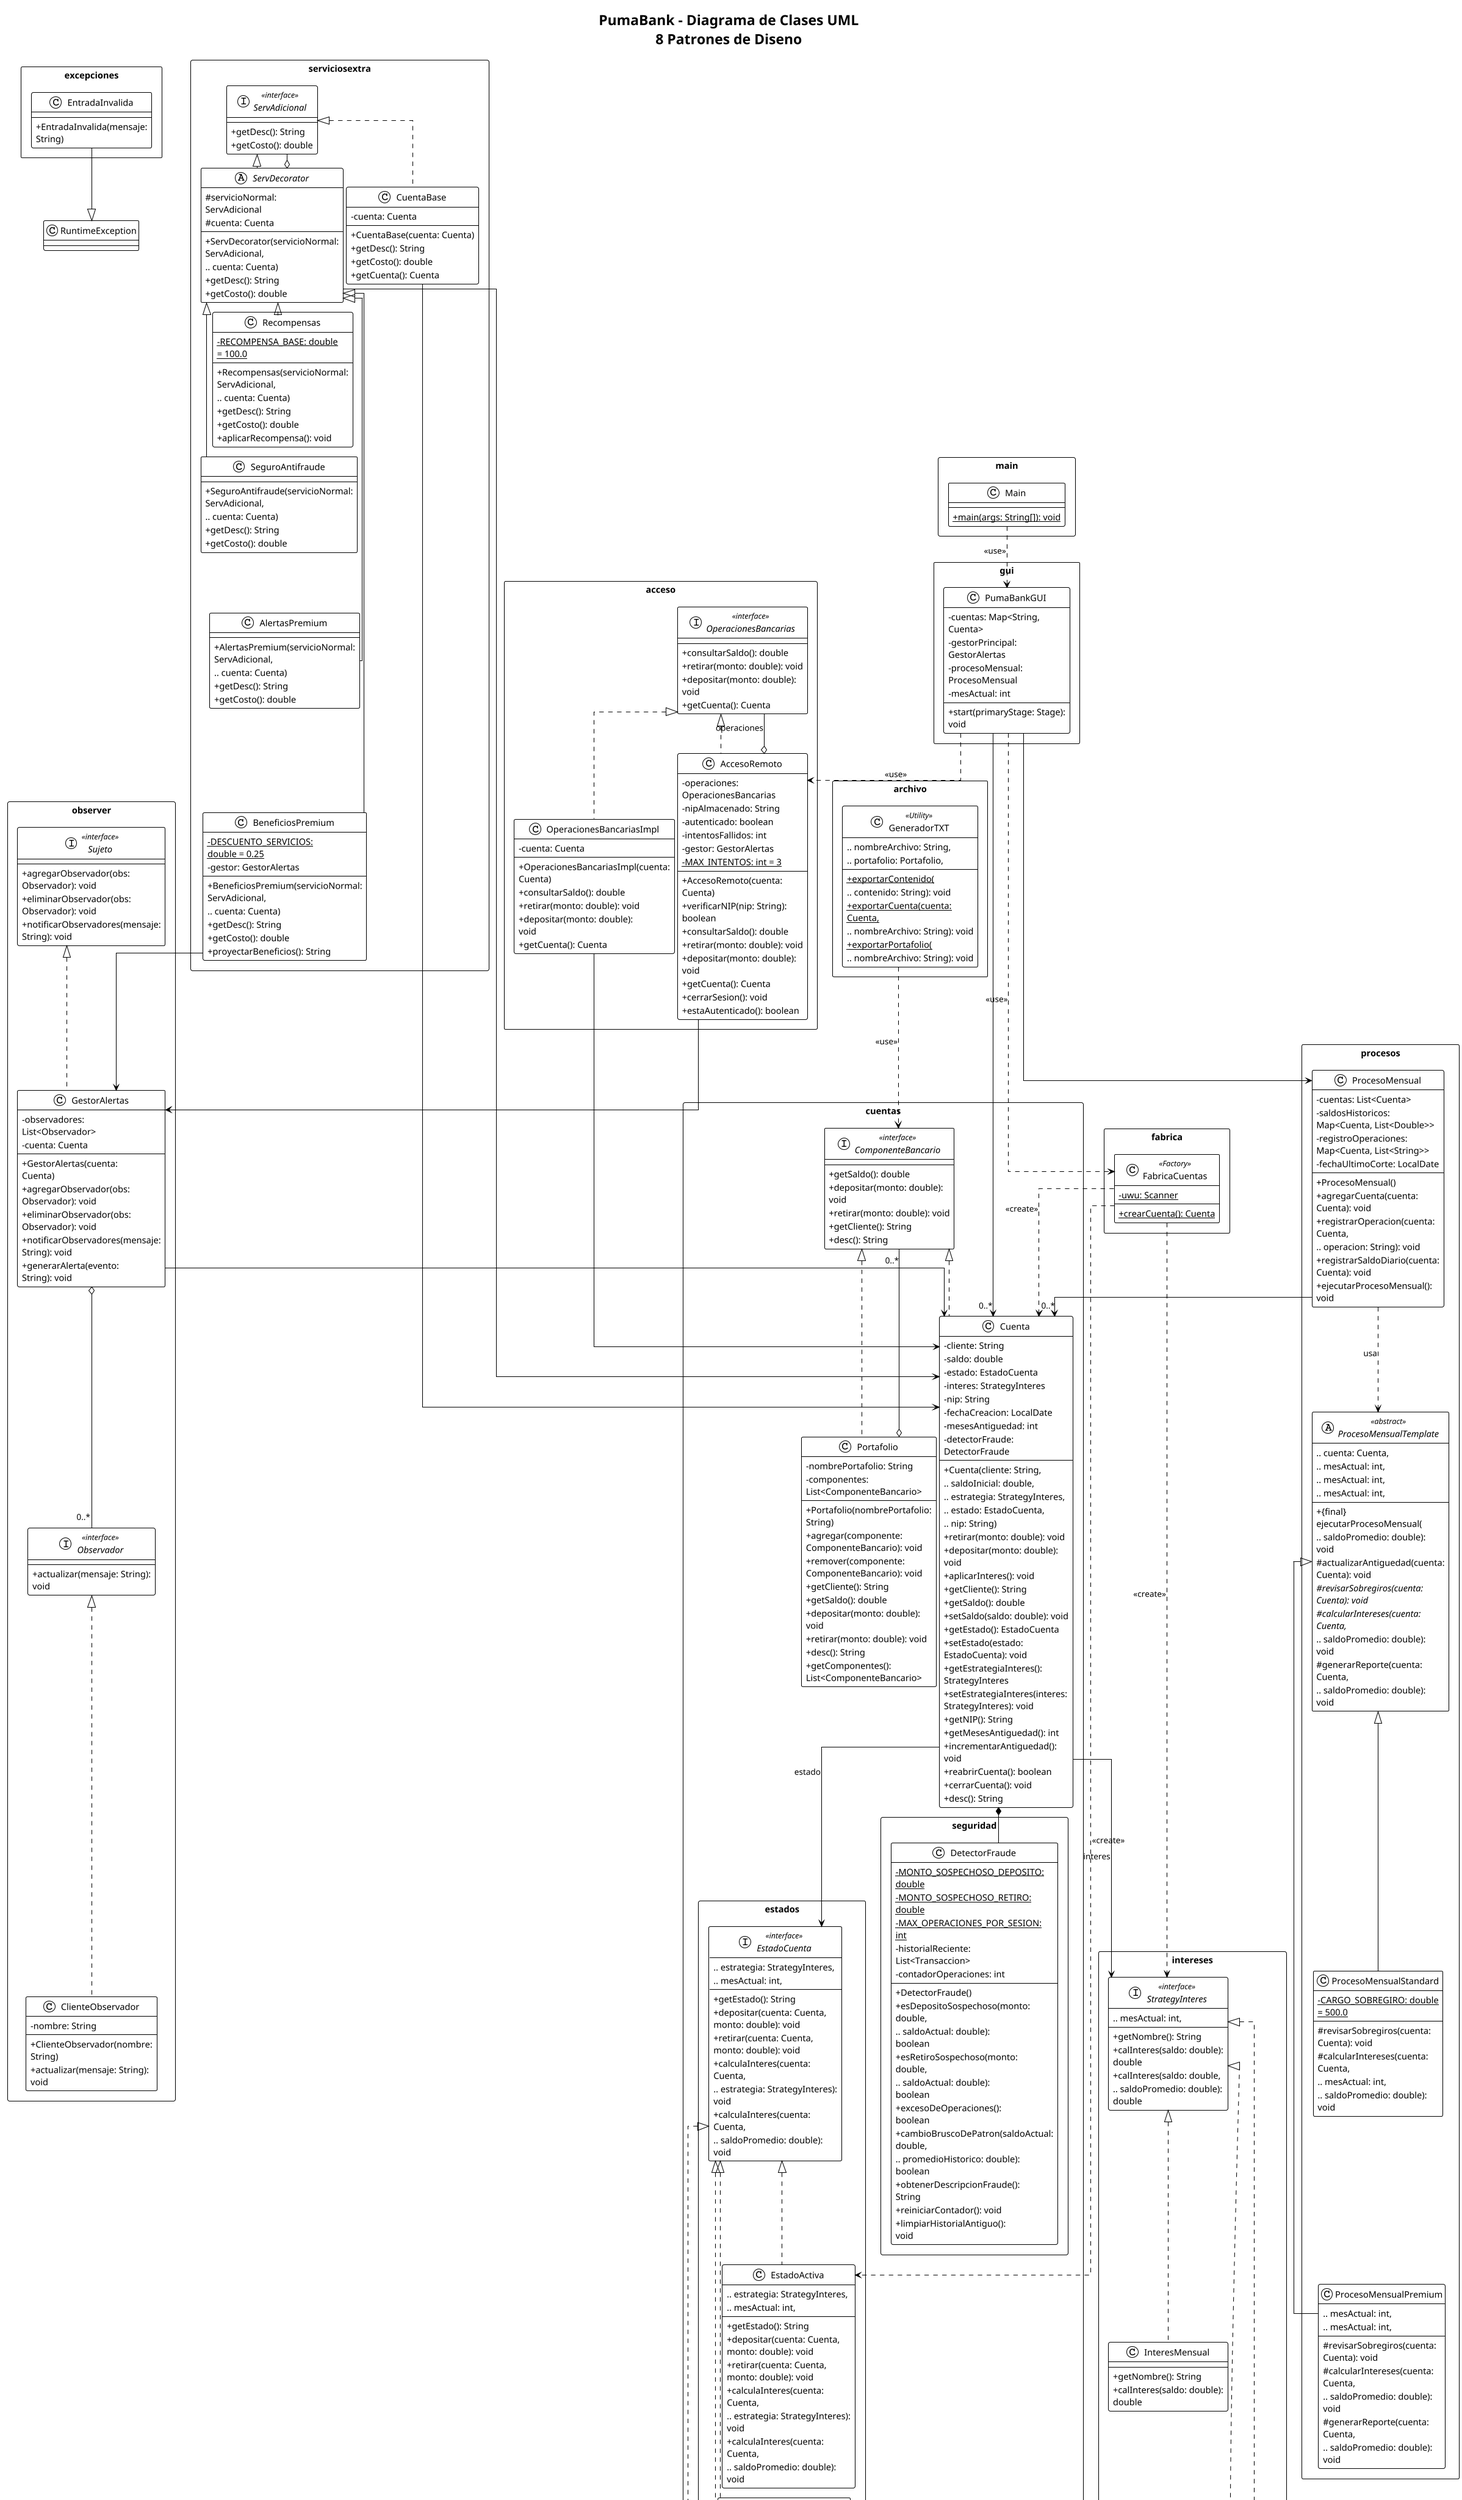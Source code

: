 @startuml PumaBank_DiagramaClases

!theme plain
skinparam classAttributeIconSize 0
skinparam packageStyle rectangle
skinparam linetype ortho
skinparam nodesep 5
skinparam ranksep 15
skinparam dpi 100
skinparam padding 1
skinparam classBackgroundColor white
skinparam classBorderColor black
skinparam wrapWidth 200
skinparam maxMessageSize 150

top to bottom direction

title PumaBank - Diagrama de Clases UML\n8 Patrones de Diseno

' ========================================
' COMPOSITE + STATE (Paquete cuentas)
' ========================================
package cuentas {
    interface ComponenteBancario <<interface>> {
        + getSaldo(): double
        + depositar(monto: double): void
        + retirar(monto: double): void
        + getCliente(): String
        + desc(): String
    }

    class Cuenta {
        - cliente: String
        - saldo: double
        - estado: EstadoCuenta
        - interes: StrategyInteres
        - nip: String
        - fechaCreacion: LocalDate
        - mesesAntiguedad: int
        - detectorFraude: DetectorFraude
        __
        + Cuenta(cliente: String,
        .. saldoInicial: double,
        .. estrategia: StrategyInteres,
        .. estado: EstadoCuenta,
        .. nip: String)
        + retirar(monto: double): void
        + depositar(monto: double): void
        + aplicarInteres(): void
        + getCliente(): String
        + getSaldo(): double
        + setSaldo(saldo: double): void
        + getEstado(): EstadoCuenta
        + setEstado(estado: EstadoCuenta): void
        + getEstrategiaInteres(): StrategyInteres
        + setEstrategiaInteres(interes: StrategyInteres): void
        + getNIP(): String
        + getMesesAntiguedad(): int
        + incrementarAntiguedad(): void
        + reabrirCuenta(): boolean
        + cerrarCuenta(): void
        + desc(): String
    }

    class Portafolio {
        - nombrePortafolio: String
        - componentes: List<ComponenteBancario>
        __
        + Portafolio(nombrePortafolio: String)
        + agregar(componente: ComponenteBancario): void
        + remover(componente: ComponenteBancario): void
        + getCliente(): String
        + getSaldo(): double
        + depositar(monto: double): void
        + retirar(monto: double): void
        + desc(): String
        + getComponentes(): List<ComponenteBancario>
    }
}

package "cuentas.estados" {
    interface EstadoCuenta <<interface>> {
        + getEstado(): String
        + depositar(cuenta: Cuenta, monto: double): void
        + retirar(cuenta: Cuenta, monto: double): void
        + calculaInteres(cuenta: Cuenta,
        .. estrategia: StrategyInteres): void
        + calculaInteres(cuenta: Cuenta,
        .. estrategia: StrategyInteres,
        .. mesActual: int,
        .. saldoPromedio: double): void
    }

    class EstadoActiva {
        + getEstado(): String
        + depositar(cuenta: Cuenta, monto: double): void
        + retirar(cuenta: Cuenta, monto: double): void
        + calculaInteres(cuenta: Cuenta,
        .. estrategia: StrategyInteres): void
        + calculaInteres(cuenta: Cuenta,
        .. estrategia: StrategyInteres,
        .. mesActual: int,
        .. saldoPromedio: double): void
    }

    class EstadoCerrada {
        + getEstado(): String
        + depositar(cuenta: Cuenta, monto: double): void
        + retirar(cuenta: Cuenta, monto: double): void
        + calculaInteres(cuenta: Cuenta,
        .. estrategia: StrategyInteres): void
    }

    class EstadoCongelada {
        + getEstado(): String
        + depositar(cuenta: Cuenta, monto: double): void
        + retirar(cuenta: Cuenta, monto: double): void
        + calculaInteres(cuenta: Cuenta,
        .. estrategia: StrategyInteres): void
    }

    class EstadoSobregirada {
        + getEstado(): String
        + depositar(cuenta: Cuenta, monto: double): void
        + retirar(cuenta: Cuenta, monto: double): void
        + calculaInteres(cuenta: Cuenta,
        .. estrategia: StrategyInteres): void
        + calculaInteres(cuenta: Cuenta,
        .. estrategia: StrategyInteres,
        .. mesActual: int,
        .. saldoPromedio: double): void
    }
}

package "cuentas.seguridad" {
    class DetectorFraude {
        - {static} MONTO_SOSPECHOSO_DEPOSITO: double
        - {static} MONTO_SOSPECHOSO_RETIRO: double
        - {static} MAX_OPERACIONES_POR_SESION: int
        - historialReciente: List<Transaccion>
        - contadorOperaciones: int
        __
        + DetectorFraude()
        + esDepositoSospechoso(monto: double,
        .. saldoActual: double): boolean
        + esRetiroSospechoso(monto: double,
        .. saldoActual: double): boolean
        + excesoDeOperaciones(): boolean
        + cambioBruscoDePatron(saldoActual: double,
        .. promedioHistorico: double): boolean
        + obtenerDescripcionFraude(): String
        + reiniciarContador(): void
        + limpiarHistorialAntiguo(): void
    }
}

' ========================================
' STRATEGY (Paquete intereses)
' ========================================
package intereses {
    interface StrategyInteres <<interface>> {
        + getNombre(): String
        + calInteres(saldo: double): double
        + calInteres(saldo: double,
        .. mesActual: int,
        .. saldoPromedio: double): double
    }

    class InteresMensual {
        + getNombre(): String
        + calInteres(saldo: double): double
    }

    class InteresAnual {
        + getNombre(): String
        + calInteres(saldo: double): double
        + calInteres(saldo: double,
        .. mesActual: int,
        .. saldoPromedio: double): double
    }

    class InteresPremium {
        - {static} TASA_BASE: double = 0.08
        - {static} BONO_SALDO_ALTO: double = 0.02
        - {static} BONO_ANTIGUEDAD: double = 0.01
        - mesesAntiguedad: int
        __
        + InteresPremium()
        + incrementarAntiguedad(): void
        + getAntiguedad(): int
        + getNombre(): String
        + calInteres(saldo: double): double
        + getTasaActual(saldo: double): double
        + proyectarIntereses(saldoProyectado: double): double
    }
}

' ========================================
' DECORATOR (Paquete serviciosextra)
' ========================================
package serviciosextra {
    interface ServAdicional <<interface>> {
        + getDesc(): String
        + getCosto(): double
    }

    class CuentaBase {
        - cuenta: Cuenta
        __
        + CuentaBase(cuenta: Cuenta)
        + getDesc(): String
        + getCosto(): double
        + getCuenta(): Cuenta
    }

    abstract class ServDecorator {
        # servicioNormal: ServAdicional
        # cuenta: Cuenta
        __
        + ServDecorator(servicioNormal: ServAdicional,
        .. cuenta: Cuenta)
        + getDesc(): String
        + getCosto(): double
    }

    class Recompensas {
        - {static} RECOMPENSA_BASE: double = 100.0
        __
        + Recompensas(servicioNormal: ServAdicional,
        .. cuenta: Cuenta)
        + getDesc(): String
        + getCosto(): double
        + aplicarRecompensa(): void
    }

    class SeguroAntifraude {
        + SeguroAntifraude(servicioNormal: ServAdicional,
        .. cuenta: Cuenta)
        + getDesc(): String
        + getCosto(): double
    }

    class AlertasPremium {
        + AlertasPremium(servicioNormal: ServAdicional,
        .. cuenta: Cuenta)
        + getDesc(): String
        + getCosto(): double
    }

    class BeneficiosPremium {
        - {static} DESCUENTO_SERVICIOS: double = 0.25
        - gestor: GestorAlertas
        __
        + BeneficiosPremium(servicioNormal: ServAdicional,
        .. cuenta: Cuenta)
        + getDesc(): String
        + getCosto(): double
        + proyectarBeneficios(): String
    }
}

' ========================================
' OBSERVER (Paquete observer)
' ========================================
package observer {
    interface Observador <<interface>> {
        + actualizar(mensaje: String): void
    }

    interface Sujeto <<interface>> {
        + agregarObservador(obs: Observador): void
        + eliminarObservador(obs: Observador): void
        + notificarObservadores(mensaje: String): void
    }

    class ClienteObservador {
        - nombre: String
        __
        + ClienteObservador(nombre: String)
        + actualizar(mensaje: String): void
    }

    class GestorAlertas {
        - observadores: List<Observador>
        - cuenta: Cuenta
        __
        + GestorAlertas(cuenta: Cuenta)
        + agregarObservador(obs: Observador): void
        + eliminarObservador(obs: Observador): void
        + notificarObservadores(mensaje: String): void
        + generarAlerta(evento: String): void
    }
}

' ========================================
' PROXY (Paquete acceso)
' ========================================
package acceso {
    interface OperacionesBancarias <<interface>> {
        + consultarSaldo(): double
        + retirar(monto: double): void
        + depositar(monto: double): void
        + getCuenta(): Cuenta
    }

    class OperacionesBancariasImpl {
        - cuenta: Cuenta
        __
        + OperacionesBancariasImpl(cuenta: Cuenta)
        + consultarSaldo(): double
        + retirar(monto: double): void
        + depositar(monto: double): void
        + getCuenta(): Cuenta
    }

    class AccesoRemoto {
        - operaciones: OperacionesBancarias
        - nipAlmacenado: String
        - autenticado: boolean
        - intentosFallidos: int
        - gestor: GestorAlertas
        - {static} MAX_INTENTOS: int = 3
        __
        + AccesoRemoto(cuenta: Cuenta)
        + verificarNIP(nip: String): boolean
        + consultarSaldo(): double
        + retirar(monto: double): void
        + depositar(monto: double): void
        + getCuenta(): Cuenta
        + cerrarSesion(): void
        + estaAutenticado(): boolean
    }
}

' ========================================
' TEMPLATE METHOD (Paquete procesos)
' ========================================
package procesos {
    abstract class ProcesoMensualTemplate <<abstract>> {
        + {final} ejecutarProcesoMensual(
        .. cuenta: Cuenta,
        .. mesActual: int,
        .. saldoPromedio: double): void
        # actualizarAntiguedad(cuenta: Cuenta): void
        # {abstract} revisarSobregiros(cuenta: Cuenta): void
        # {abstract} calcularIntereses(cuenta: Cuenta,
        .. mesActual: int,
        .. saldoPromedio: double): void
        # generarReporte(cuenta: Cuenta,
        .. mesActual: int,
        .. saldoPromedio: double): void
    }

    class ProcesoMensualStandard {
        - {static} CARGO_SOBREGIRO: double = 500.0
        __
        # revisarSobregiros(cuenta: Cuenta): void
        # calcularIntereses(cuenta: Cuenta,
        .. mesActual: int,
        .. saldoPromedio: double): void
    }

    class ProcesoMensualPremium {
        # revisarSobregiros(cuenta: Cuenta): void
        # calcularIntereses(cuenta: Cuenta,
        .. mesActual: int,
        .. saldoPromedio: double): void
        # generarReporte(cuenta: Cuenta,
        .. mesActual: int,
        .. saldoPromedio: double): void
    }

    class ProcesoMensual {
        - cuentas: List<Cuenta>
        - saldosHistoricos: Map<Cuenta, List<Double>>
        - registroOperaciones: Map<Cuenta, List<String>>
        - fechaUltimoCorte: LocalDate
        __
        + ProcesoMensual()
        + agregarCuenta(cuenta: Cuenta): void
        + registrarOperacion(cuenta: Cuenta,
        .. operacion: String): void
        + registrarSaldoDiario(cuenta: Cuenta): void
        + ejecutarProcesoMensual(): void
    }
}

' ========================================
' FACTORY METHOD (Paquete fabrica)
' ========================================
package fabrica {
    class FabricaCuentas <<Factory>> {
        - {static} uwu: Scanner
        __
        + {static} crearCuenta(): Cuenta
    }
}

' ========================================
' Utilidades
' ========================================
package excepciones {
    class EntradaInvalida {
        + EntradaInvalida(mensaje: String)
    }
}

package archivo {
    class GeneradorTXT <<Utility>> {
        + {static} exportarContenido(
        .. nombreArchivo: String,
        .. contenido: String): void
        + {static} exportarCuenta(cuenta: Cuenta,
        .. nombreArchivo: String): void
        + {static} exportarPortafolio(
        .. portafolio: Portafolio,
        .. nombreArchivo: String): void
    }
}

package main {
    class Main {
        + {static} main(args: String[]): void
    }
}

package gui {
    class PumaBankGUI {
        - cuentas: Map<String, Cuenta>
        - gestorPrincipal: GestorAlertas
        - procesoMensual: ProcesoMensual
        - mesActual: int
        __
        + start(primaryStage: Stage): void
    }
}

' ========================================
' RELACIONES
' ========================================

' COMPOSITE
ComponenteBancario <|.. Cuenta
ComponenteBancario <|.. Portafolio
Portafolio o-- "0..*" ComponenteBancario

' STATE
EstadoCuenta <|.. EstadoActiva
EstadoCuenta <|.. EstadoCerrada
EstadoCuenta <|.. EstadoCongelada
EstadoCuenta <|.. EstadoSobregirada
EstadoActiva -[hidden]down- EstadoCerrada
EstadoCerrada -[hidden]down- EstadoCongelada
EstadoCongelada -[hidden]down- EstadoSobregirada
Cuenta --> EstadoCuenta : estado

' STRATEGY
StrategyInteres <|.. InteresMensual
StrategyInteres <|.. InteresAnual
StrategyInteres <|.. InteresPremium
InteresMensual -[hidden]down- InteresAnual
InteresAnual -[hidden]down- InteresPremium
Cuenta --> StrategyInteres : interes

' DECORATOR
ServAdicional <|.. CuentaBase
ServAdicional <|.. ServDecorator
ServDecorator <|-- Recompensas
ServDecorator <|-- SeguroAntifraude
ServDecorator <|-- AlertasPremium
ServDecorator <|-- BeneficiosPremium
Recompensas -[hidden]down- SeguroAntifraude
SeguroAntifraude -[hidden]down- AlertasPremium
AlertasPremium -[hidden]down- BeneficiosPremium
ServDecorator o-- ServAdicional
CuentaBase --> Cuenta
ServDecorator --> Cuenta

' OBSERVER
Observador <|.. ClienteObservador
Sujeto <|.. GestorAlertas
GestorAlertas o-- "0..*" Observador
GestorAlertas --> Cuenta

' PROXY
OperacionesBancarias <|.. OperacionesBancariasImpl
OperacionesBancarias <|.. AccesoRemoto
AccesoRemoto o-- OperacionesBancarias : operaciones
OperacionesBancariasImpl --> Cuenta
AccesoRemoto --> GestorAlertas

' TEMPLATE METHOD
ProcesoMensualTemplate <|-- ProcesoMensualStandard
ProcesoMensualTemplate <|-- ProcesoMensualPremium
ProcesoMensualStandard -[hidden]down- ProcesoMensualPremium
ProcesoMensual ..> ProcesoMensualTemplate : usa
ProcesoMensual --> "0..*" Cuenta

' FACTORY
FabricaCuentas ..> Cuenta : <<create>>
FabricaCuentas ..> StrategyInteres : <<create>>
FabricaCuentas ..> EstadoActiva : <<create>>

' DETECTOR FRAUDE
Cuenta *-- DetectorFraude

' OTROS
GeneradorTXT ..> ComponenteBancario : <<use>>
EntradaInvalida --|> RuntimeException
BeneficiosPremium --> GestorAlertas
Main ..> PumaBankGUI : <<use>>
PumaBankGUI --> "0..*" Cuenta
PumaBankGUI ..> FabricaCuentas : <<use>>
PumaBankGUI --> ProcesoMensual
PumaBankGUI ..> AccesoRemoto : <<use>>

@enduml
